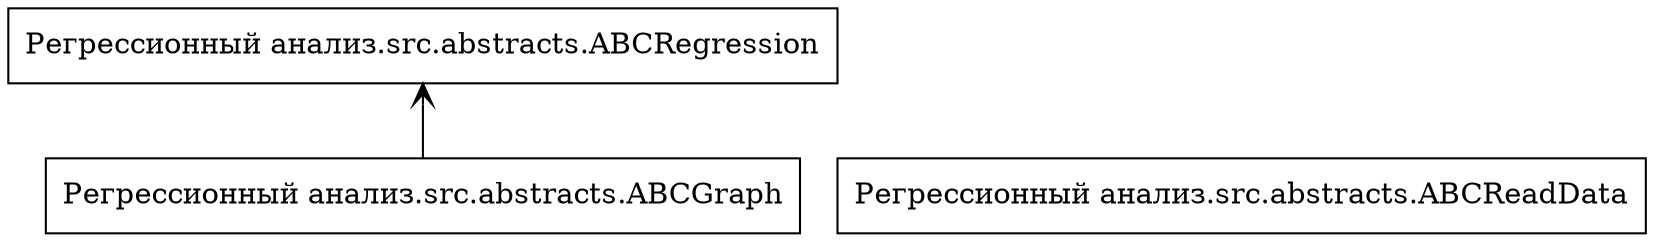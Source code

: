 digraph "packages" {
rankdir=BT
charset="utf-8"
"Регрессионный анализ.src.abstracts.ABCGraph" [color="black", label=<Регрессионный анализ.src.abstracts.ABCGraph>, shape="box", style="solid"];
"Регрессионный анализ.src.abstracts.ABCReadData" [color="black", label=<Регрессионный анализ.src.abstracts.ABCReadData>, shape="box", style="solid"];
"Регрессионный анализ.src.abstracts.ABCRegression" [color="black", label=<Регрессионный анализ.src.abstracts.ABCRegression>, shape="box", style="solid"];
"Регрессионный анализ.src.abstracts.ABCGraph" -> "Регрессионный анализ.src.abstracts.ABCRegression" [arrowhead="open", arrowtail="none"];
}
